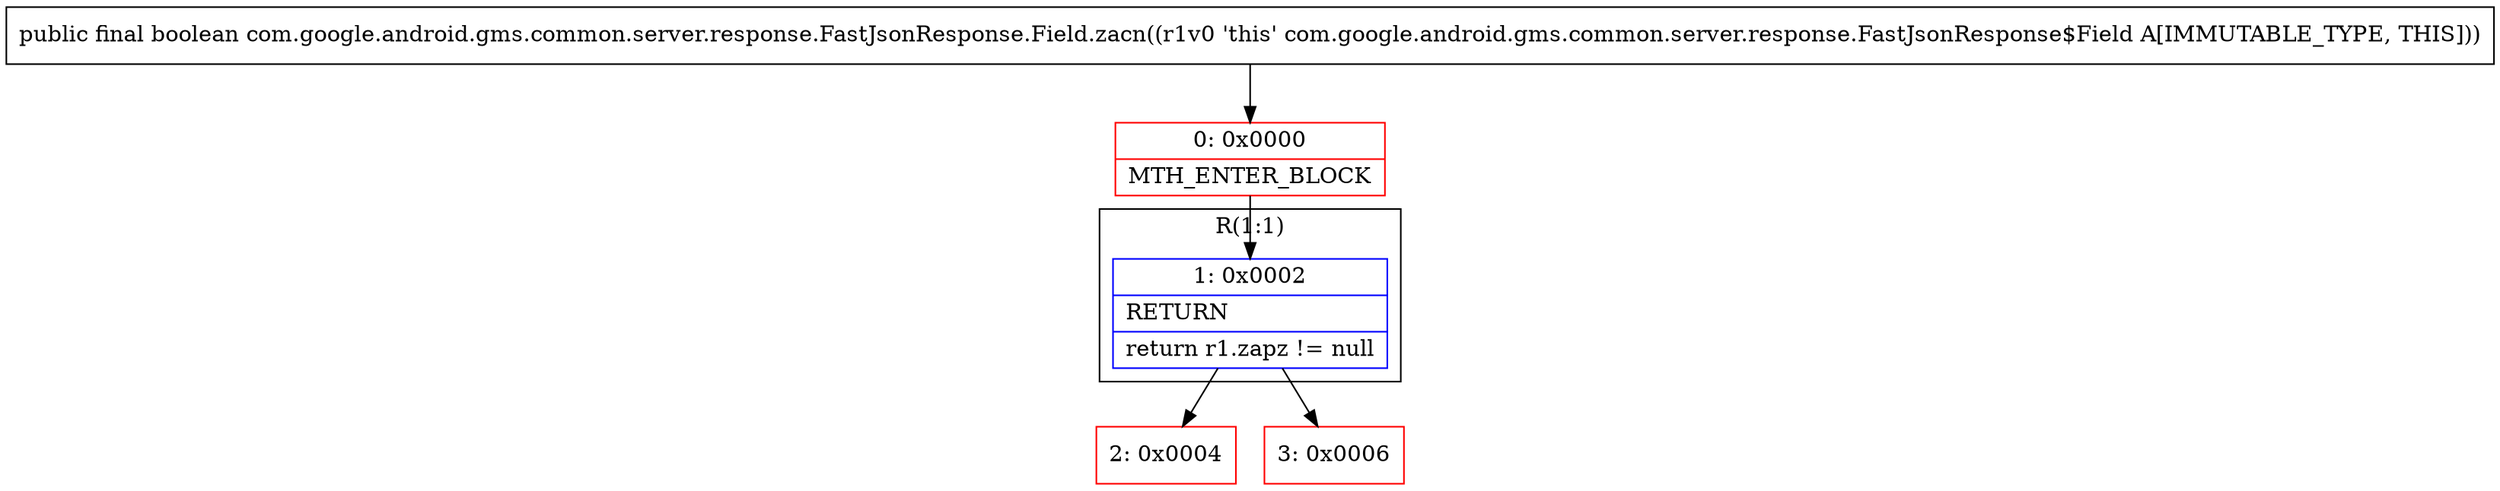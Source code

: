 digraph "CFG forcom.google.android.gms.common.server.response.FastJsonResponse.Field.zacn()Z" {
subgraph cluster_Region_794288929 {
label = "R(1:1)";
node [shape=record,color=blue];
Node_1 [shape=record,label="{1\:\ 0x0002|RETURN\l|return r1.zapz != null\l}"];
}
Node_0 [shape=record,color=red,label="{0\:\ 0x0000|MTH_ENTER_BLOCK\l}"];
Node_2 [shape=record,color=red,label="{2\:\ 0x0004}"];
Node_3 [shape=record,color=red,label="{3\:\ 0x0006}"];
MethodNode[shape=record,label="{public final boolean com.google.android.gms.common.server.response.FastJsonResponse.Field.zacn((r1v0 'this' com.google.android.gms.common.server.response.FastJsonResponse$Field A[IMMUTABLE_TYPE, THIS])) }"];
MethodNode -> Node_0;
Node_1 -> Node_2;
Node_1 -> Node_3;
Node_0 -> Node_1;
}


